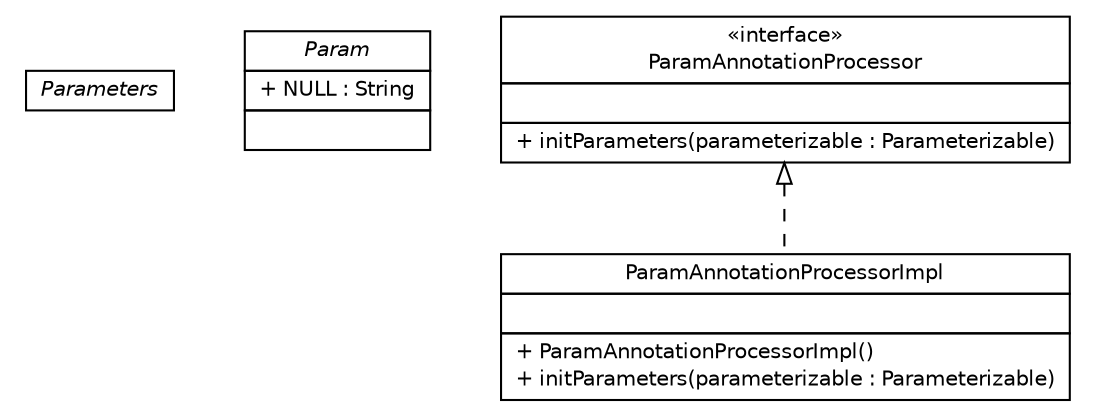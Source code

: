 #!/usr/local/bin/dot
#
# Class diagram 
# Generated by UMLGraph version R5_6 (http://www.umlgraph.org/)
#

digraph G {
	edge [fontname="Helvetica",fontsize=10,labelfontname="Helvetica",labelfontsize=10];
	node [fontname="Helvetica",fontsize=10,shape=plaintext];
	nodesep=0.25;
	ranksep=0.5;
	// com.vectorprint.configuration.parameters.annotation.Parameters
	c118 [label=<<table title="com.vectorprint.configuration.parameters.annotation.Parameters" border="0" cellborder="1" cellspacing="0" cellpadding="2" port="p" href="./Parameters.html">
		<tr><td><table border="0" cellspacing="0" cellpadding="1">
<tr><td align="center" balign="center"><font face="Helvetica-Oblique"> Parameters </font></td></tr>
		</table></td></tr>
		</table>>, URL="./Parameters.html", fontname="Helvetica", fontcolor="black", fontsize=10.0];
	// com.vectorprint.configuration.parameters.annotation.Param
	c119 [label=<<table title="com.vectorprint.configuration.parameters.annotation.Param" border="0" cellborder="1" cellspacing="0" cellpadding="2" port="p" href="./Param.html">
		<tr><td><table border="0" cellspacing="0" cellpadding="1">
<tr><td align="center" balign="center"><font face="Helvetica-Oblique"> Param </font></td></tr>
		</table></td></tr>
		<tr><td><table border="0" cellspacing="0" cellpadding="1">
<tr><td align="left" balign="left"> + NULL : String </td></tr>
		</table></td></tr>
		<tr><td><table border="0" cellspacing="0" cellpadding="1">
<tr><td align="left" balign="left">  </td></tr>
		</table></td></tr>
		</table>>, URL="./Param.html", fontname="Helvetica", fontcolor="black", fontsize=10.0];
	// com.vectorprint.configuration.parameters.annotation.ParamAnnotationProcessorImpl
	c120 [label=<<table title="com.vectorprint.configuration.parameters.annotation.ParamAnnotationProcessorImpl" border="0" cellborder="1" cellspacing="0" cellpadding="2" port="p" href="./ParamAnnotationProcessorImpl.html">
		<tr><td><table border="0" cellspacing="0" cellpadding="1">
<tr><td align="center" balign="center"> ParamAnnotationProcessorImpl </td></tr>
		</table></td></tr>
		<tr><td><table border="0" cellspacing="0" cellpadding="1">
<tr><td align="left" balign="left">  </td></tr>
		</table></td></tr>
		<tr><td><table border="0" cellspacing="0" cellpadding="1">
<tr><td align="left" balign="left"> + ParamAnnotationProcessorImpl() </td></tr>
<tr><td align="left" balign="left"> + initParameters(parameterizable : Parameterizable) </td></tr>
		</table></td></tr>
		</table>>, URL="./ParamAnnotationProcessorImpl.html", fontname="Helvetica", fontcolor="black", fontsize=10.0];
	// com.vectorprint.configuration.parameters.annotation.ParamAnnotationProcessor
	c121 [label=<<table title="com.vectorprint.configuration.parameters.annotation.ParamAnnotationProcessor" border="0" cellborder="1" cellspacing="0" cellpadding="2" port="p" href="./ParamAnnotationProcessor.html">
		<tr><td><table border="0" cellspacing="0" cellpadding="1">
<tr><td align="center" balign="center"> &#171;interface&#187; </td></tr>
<tr><td align="center" balign="center"> ParamAnnotationProcessor </td></tr>
		</table></td></tr>
		<tr><td><table border="0" cellspacing="0" cellpadding="1">
<tr><td align="left" balign="left">  </td></tr>
		</table></td></tr>
		<tr><td><table border="0" cellspacing="0" cellpadding="1">
<tr><td align="left" balign="left"> + initParameters(parameterizable : Parameterizable) </td></tr>
		</table></td></tr>
		</table>>, URL="./ParamAnnotationProcessor.html", fontname="Helvetica", fontcolor="black", fontsize=10.0];
	//com.vectorprint.configuration.parameters.annotation.ParamAnnotationProcessorImpl implements com.vectorprint.configuration.parameters.annotation.ParamAnnotationProcessor
	c121:p -> c120:p [dir=back,arrowtail=empty,style=dashed];
}

